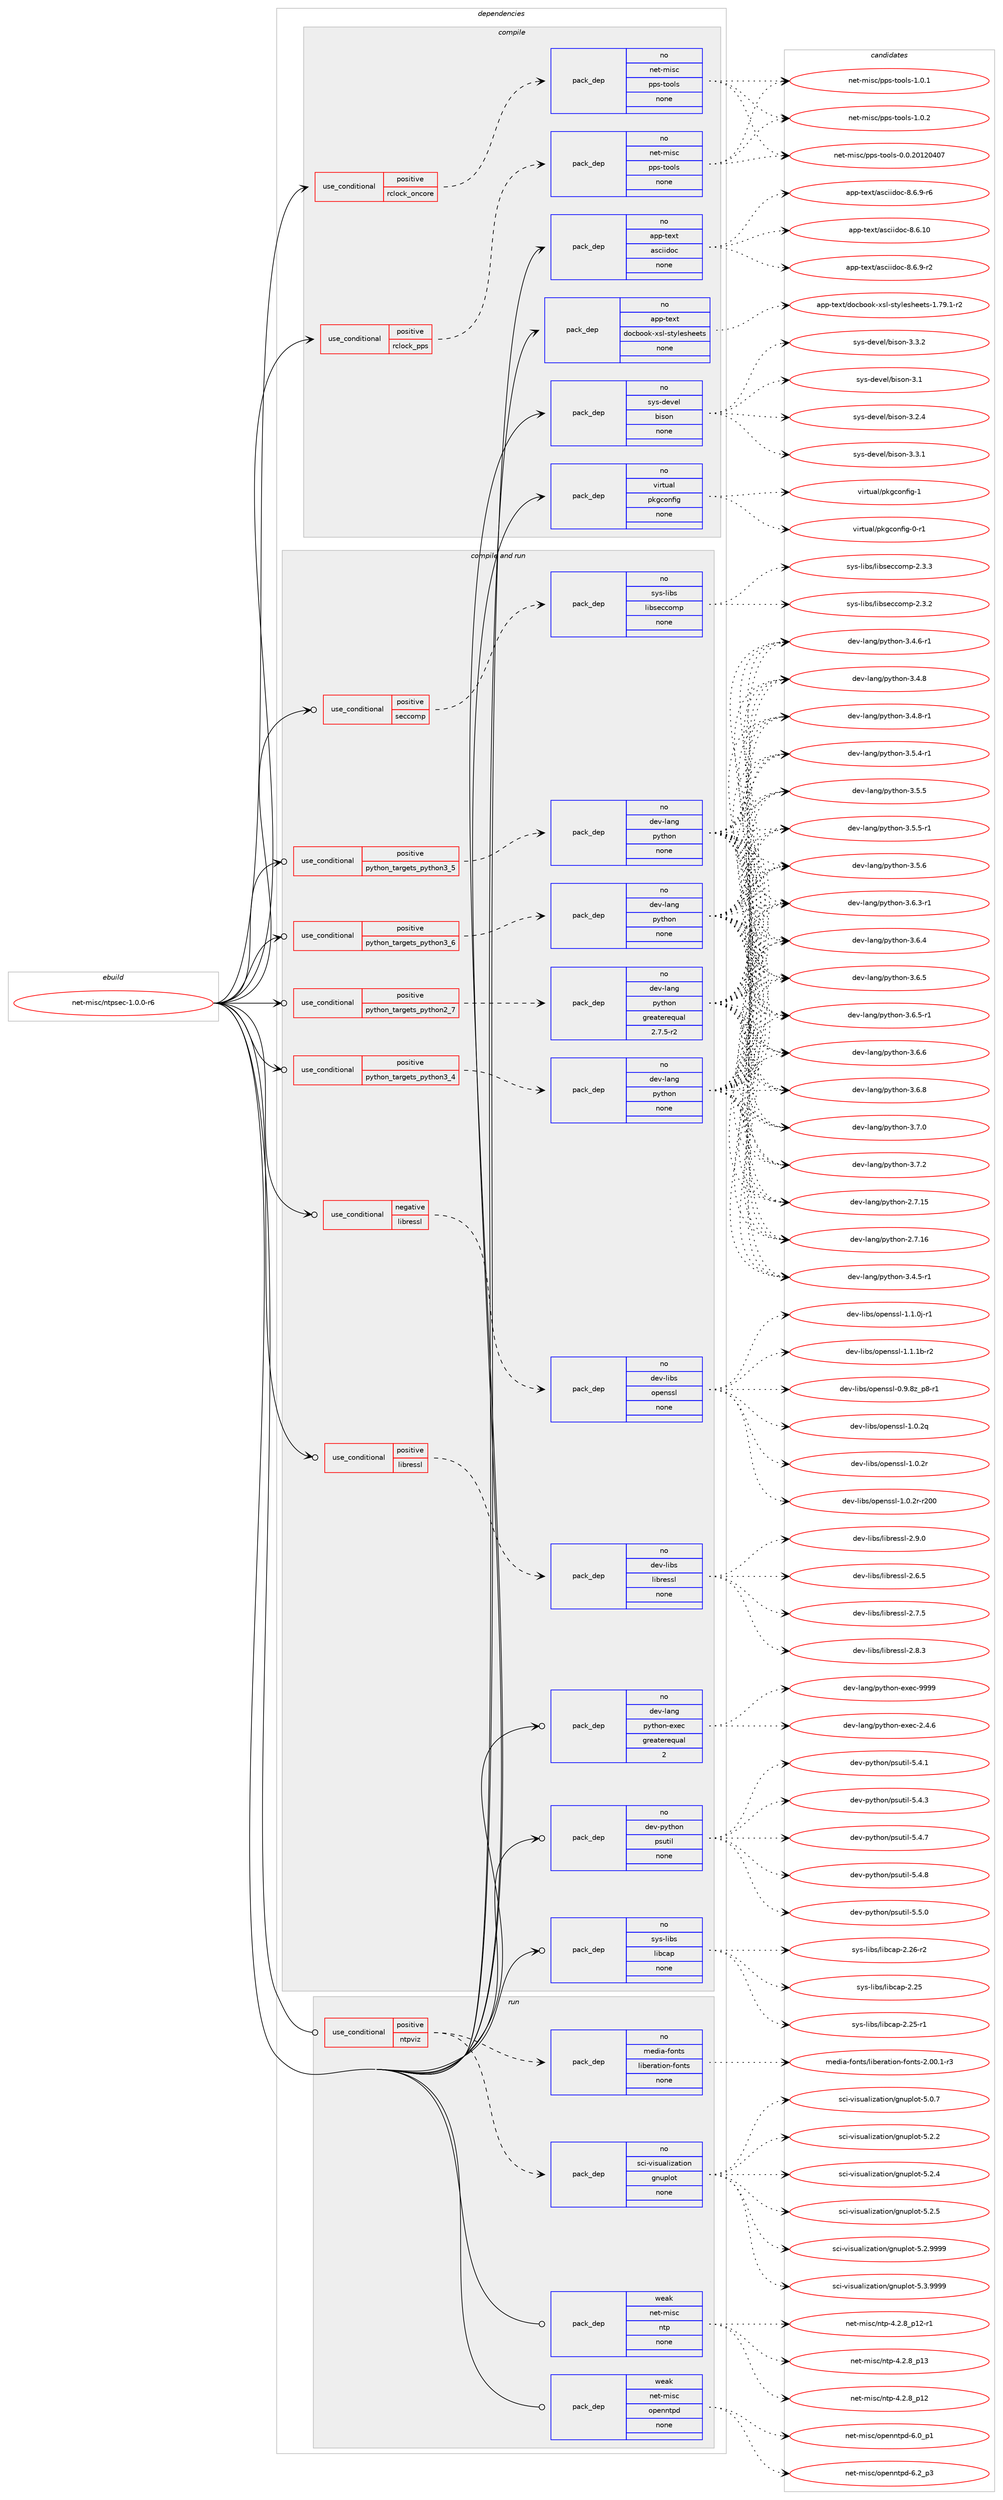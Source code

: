 digraph prolog {

# *************
# Graph options
# *************

newrank=true;
concentrate=true;
compound=true;
graph [rankdir=LR,fontname=Helvetica,fontsize=10,ranksep=1.5];#, ranksep=2.5, nodesep=0.2];
edge  [arrowhead=vee];
node  [fontname=Helvetica,fontsize=10];

# **********
# The ebuild
# **********

subgraph cluster_leftcol {
color=gray;
rank=same;
label=<<i>ebuild</i>>;
id [label="net-misc/ntpsec-1.0.0-r6", color=red, width=4, href="../net-misc/ntpsec-1.0.0-r6.svg"];
}

# ****************
# The dependencies
# ****************

subgraph cluster_midcol {
color=gray;
label=<<i>dependencies</i>>;
subgraph cluster_compile {
fillcolor="#eeeeee";
style=filled;
label=<<i>compile</i>>;
subgraph cond448798 {
dependency1670070 [label=<<TABLE BORDER="0" CELLBORDER="1" CELLSPACING="0" CELLPADDING="4"><TR><TD ROWSPAN="3" CELLPADDING="10">use_conditional</TD></TR><TR><TD>positive</TD></TR><TR><TD>rclock_oncore</TD></TR></TABLE>>, shape=none, color=red];
subgraph pack1194080 {
dependency1670071 [label=<<TABLE BORDER="0" CELLBORDER="1" CELLSPACING="0" CELLPADDING="4" WIDTH="220"><TR><TD ROWSPAN="6" CELLPADDING="30">pack_dep</TD></TR><TR><TD WIDTH="110">no</TD></TR><TR><TD>net-misc</TD></TR><TR><TD>pps-tools</TD></TR><TR><TD>none</TD></TR><TR><TD></TD></TR></TABLE>>, shape=none, color=blue];
}
dependency1670070:e -> dependency1670071:w [weight=20,style="dashed",arrowhead="vee"];
}
id:e -> dependency1670070:w [weight=20,style="solid",arrowhead="vee"];
subgraph cond448799 {
dependency1670072 [label=<<TABLE BORDER="0" CELLBORDER="1" CELLSPACING="0" CELLPADDING="4"><TR><TD ROWSPAN="3" CELLPADDING="10">use_conditional</TD></TR><TR><TD>positive</TD></TR><TR><TD>rclock_pps</TD></TR></TABLE>>, shape=none, color=red];
subgraph pack1194081 {
dependency1670073 [label=<<TABLE BORDER="0" CELLBORDER="1" CELLSPACING="0" CELLPADDING="4" WIDTH="220"><TR><TD ROWSPAN="6" CELLPADDING="30">pack_dep</TD></TR><TR><TD WIDTH="110">no</TD></TR><TR><TD>net-misc</TD></TR><TR><TD>pps-tools</TD></TR><TR><TD>none</TD></TR><TR><TD></TD></TR></TABLE>>, shape=none, color=blue];
}
dependency1670072:e -> dependency1670073:w [weight=20,style="dashed",arrowhead="vee"];
}
id:e -> dependency1670072:w [weight=20,style="solid",arrowhead="vee"];
subgraph pack1194082 {
dependency1670074 [label=<<TABLE BORDER="0" CELLBORDER="1" CELLSPACING="0" CELLPADDING="4" WIDTH="220"><TR><TD ROWSPAN="6" CELLPADDING="30">pack_dep</TD></TR><TR><TD WIDTH="110">no</TD></TR><TR><TD>app-text</TD></TR><TR><TD>asciidoc</TD></TR><TR><TD>none</TD></TR><TR><TD></TD></TR></TABLE>>, shape=none, color=blue];
}
id:e -> dependency1670074:w [weight=20,style="solid",arrowhead="vee"];
subgraph pack1194083 {
dependency1670075 [label=<<TABLE BORDER="0" CELLBORDER="1" CELLSPACING="0" CELLPADDING="4" WIDTH="220"><TR><TD ROWSPAN="6" CELLPADDING="30">pack_dep</TD></TR><TR><TD WIDTH="110">no</TD></TR><TR><TD>app-text</TD></TR><TR><TD>docbook-xsl-stylesheets</TD></TR><TR><TD>none</TD></TR><TR><TD></TD></TR></TABLE>>, shape=none, color=blue];
}
id:e -> dependency1670075:w [weight=20,style="solid",arrowhead="vee"];
subgraph pack1194084 {
dependency1670076 [label=<<TABLE BORDER="0" CELLBORDER="1" CELLSPACING="0" CELLPADDING="4" WIDTH="220"><TR><TD ROWSPAN="6" CELLPADDING="30">pack_dep</TD></TR><TR><TD WIDTH="110">no</TD></TR><TR><TD>sys-devel</TD></TR><TR><TD>bison</TD></TR><TR><TD>none</TD></TR><TR><TD></TD></TR></TABLE>>, shape=none, color=blue];
}
id:e -> dependency1670076:w [weight=20,style="solid",arrowhead="vee"];
subgraph pack1194085 {
dependency1670077 [label=<<TABLE BORDER="0" CELLBORDER="1" CELLSPACING="0" CELLPADDING="4" WIDTH="220"><TR><TD ROWSPAN="6" CELLPADDING="30">pack_dep</TD></TR><TR><TD WIDTH="110">no</TD></TR><TR><TD>virtual</TD></TR><TR><TD>pkgconfig</TD></TR><TR><TD>none</TD></TR><TR><TD></TD></TR></TABLE>>, shape=none, color=blue];
}
id:e -> dependency1670077:w [weight=20,style="solid",arrowhead="vee"];
}
subgraph cluster_compileandrun {
fillcolor="#eeeeee";
style=filled;
label=<<i>compile and run</i>>;
subgraph cond448800 {
dependency1670078 [label=<<TABLE BORDER="0" CELLBORDER="1" CELLSPACING="0" CELLPADDING="4"><TR><TD ROWSPAN="3" CELLPADDING="10">use_conditional</TD></TR><TR><TD>negative</TD></TR><TR><TD>libressl</TD></TR></TABLE>>, shape=none, color=red];
subgraph pack1194086 {
dependency1670079 [label=<<TABLE BORDER="0" CELLBORDER="1" CELLSPACING="0" CELLPADDING="4" WIDTH="220"><TR><TD ROWSPAN="6" CELLPADDING="30">pack_dep</TD></TR><TR><TD WIDTH="110">no</TD></TR><TR><TD>dev-libs</TD></TR><TR><TD>openssl</TD></TR><TR><TD>none</TD></TR><TR><TD></TD></TR></TABLE>>, shape=none, color=blue];
}
dependency1670078:e -> dependency1670079:w [weight=20,style="dashed",arrowhead="vee"];
}
id:e -> dependency1670078:w [weight=20,style="solid",arrowhead="odotvee"];
subgraph cond448801 {
dependency1670080 [label=<<TABLE BORDER="0" CELLBORDER="1" CELLSPACING="0" CELLPADDING="4"><TR><TD ROWSPAN="3" CELLPADDING="10">use_conditional</TD></TR><TR><TD>positive</TD></TR><TR><TD>libressl</TD></TR></TABLE>>, shape=none, color=red];
subgraph pack1194087 {
dependency1670081 [label=<<TABLE BORDER="0" CELLBORDER="1" CELLSPACING="0" CELLPADDING="4" WIDTH="220"><TR><TD ROWSPAN="6" CELLPADDING="30">pack_dep</TD></TR><TR><TD WIDTH="110">no</TD></TR><TR><TD>dev-libs</TD></TR><TR><TD>libressl</TD></TR><TR><TD>none</TD></TR><TR><TD></TD></TR></TABLE>>, shape=none, color=blue];
}
dependency1670080:e -> dependency1670081:w [weight=20,style="dashed",arrowhead="vee"];
}
id:e -> dependency1670080:w [weight=20,style="solid",arrowhead="odotvee"];
subgraph cond448802 {
dependency1670082 [label=<<TABLE BORDER="0" CELLBORDER="1" CELLSPACING="0" CELLPADDING="4"><TR><TD ROWSPAN="3" CELLPADDING="10">use_conditional</TD></TR><TR><TD>positive</TD></TR><TR><TD>python_targets_python2_7</TD></TR></TABLE>>, shape=none, color=red];
subgraph pack1194088 {
dependency1670083 [label=<<TABLE BORDER="0" CELLBORDER="1" CELLSPACING="0" CELLPADDING="4" WIDTH="220"><TR><TD ROWSPAN="6" CELLPADDING="30">pack_dep</TD></TR><TR><TD WIDTH="110">no</TD></TR><TR><TD>dev-lang</TD></TR><TR><TD>python</TD></TR><TR><TD>greaterequal</TD></TR><TR><TD>2.7.5-r2</TD></TR></TABLE>>, shape=none, color=blue];
}
dependency1670082:e -> dependency1670083:w [weight=20,style="dashed",arrowhead="vee"];
}
id:e -> dependency1670082:w [weight=20,style="solid",arrowhead="odotvee"];
subgraph cond448803 {
dependency1670084 [label=<<TABLE BORDER="0" CELLBORDER="1" CELLSPACING="0" CELLPADDING="4"><TR><TD ROWSPAN="3" CELLPADDING="10">use_conditional</TD></TR><TR><TD>positive</TD></TR><TR><TD>python_targets_python3_4</TD></TR></TABLE>>, shape=none, color=red];
subgraph pack1194089 {
dependency1670085 [label=<<TABLE BORDER="0" CELLBORDER="1" CELLSPACING="0" CELLPADDING="4" WIDTH="220"><TR><TD ROWSPAN="6" CELLPADDING="30">pack_dep</TD></TR><TR><TD WIDTH="110">no</TD></TR><TR><TD>dev-lang</TD></TR><TR><TD>python</TD></TR><TR><TD>none</TD></TR><TR><TD></TD></TR></TABLE>>, shape=none, color=blue];
}
dependency1670084:e -> dependency1670085:w [weight=20,style="dashed",arrowhead="vee"];
}
id:e -> dependency1670084:w [weight=20,style="solid",arrowhead="odotvee"];
subgraph cond448804 {
dependency1670086 [label=<<TABLE BORDER="0" CELLBORDER="1" CELLSPACING="0" CELLPADDING="4"><TR><TD ROWSPAN="3" CELLPADDING="10">use_conditional</TD></TR><TR><TD>positive</TD></TR><TR><TD>python_targets_python3_5</TD></TR></TABLE>>, shape=none, color=red];
subgraph pack1194090 {
dependency1670087 [label=<<TABLE BORDER="0" CELLBORDER="1" CELLSPACING="0" CELLPADDING="4" WIDTH="220"><TR><TD ROWSPAN="6" CELLPADDING="30">pack_dep</TD></TR><TR><TD WIDTH="110">no</TD></TR><TR><TD>dev-lang</TD></TR><TR><TD>python</TD></TR><TR><TD>none</TD></TR><TR><TD></TD></TR></TABLE>>, shape=none, color=blue];
}
dependency1670086:e -> dependency1670087:w [weight=20,style="dashed",arrowhead="vee"];
}
id:e -> dependency1670086:w [weight=20,style="solid",arrowhead="odotvee"];
subgraph cond448805 {
dependency1670088 [label=<<TABLE BORDER="0" CELLBORDER="1" CELLSPACING="0" CELLPADDING="4"><TR><TD ROWSPAN="3" CELLPADDING="10">use_conditional</TD></TR><TR><TD>positive</TD></TR><TR><TD>python_targets_python3_6</TD></TR></TABLE>>, shape=none, color=red];
subgraph pack1194091 {
dependency1670089 [label=<<TABLE BORDER="0" CELLBORDER="1" CELLSPACING="0" CELLPADDING="4" WIDTH="220"><TR><TD ROWSPAN="6" CELLPADDING="30">pack_dep</TD></TR><TR><TD WIDTH="110">no</TD></TR><TR><TD>dev-lang</TD></TR><TR><TD>python</TD></TR><TR><TD>none</TD></TR><TR><TD></TD></TR></TABLE>>, shape=none, color=blue];
}
dependency1670088:e -> dependency1670089:w [weight=20,style="dashed",arrowhead="vee"];
}
id:e -> dependency1670088:w [weight=20,style="solid",arrowhead="odotvee"];
subgraph cond448806 {
dependency1670090 [label=<<TABLE BORDER="0" CELLBORDER="1" CELLSPACING="0" CELLPADDING="4"><TR><TD ROWSPAN="3" CELLPADDING="10">use_conditional</TD></TR><TR><TD>positive</TD></TR><TR><TD>seccomp</TD></TR></TABLE>>, shape=none, color=red];
subgraph pack1194092 {
dependency1670091 [label=<<TABLE BORDER="0" CELLBORDER="1" CELLSPACING="0" CELLPADDING="4" WIDTH="220"><TR><TD ROWSPAN="6" CELLPADDING="30">pack_dep</TD></TR><TR><TD WIDTH="110">no</TD></TR><TR><TD>sys-libs</TD></TR><TR><TD>libseccomp</TD></TR><TR><TD>none</TD></TR><TR><TD></TD></TR></TABLE>>, shape=none, color=blue];
}
dependency1670090:e -> dependency1670091:w [weight=20,style="dashed",arrowhead="vee"];
}
id:e -> dependency1670090:w [weight=20,style="solid",arrowhead="odotvee"];
subgraph pack1194093 {
dependency1670092 [label=<<TABLE BORDER="0" CELLBORDER="1" CELLSPACING="0" CELLPADDING="4" WIDTH="220"><TR><TD ROWSPAN="6" CELLPADDING="30">pack_dep</TD></TR><TR><TD WIDTH="110">no</TD></TR><TR><TD>dev-lang</TD></TR><TR><TD>python-exec</TD></TR><TR><TD>greaterequal</TD></TR><TR><TD>2</TD></TR></TABLE>>, shape=none, color=blue];
}
id:e -> dependency1670092:w [weight=20,style="solid",arrowhead="odotvee"];
subgraph pack1194094 {
dependency1670093 [label=<<TABLE BORDER="0" CELLBORDER="1" CELLSPACING="0" CELLPADDING="4" WIDTH="220"><TR><TD ROWSPAN="6" CELLPADDING="30">pack_dep</TD></TR><TR><TD WIDTH="110">no</TD></TR><TR><TD>dev-python</TD></TR><TR><TD>psutil</TD></TR><TR><TD>none</TD></TR><TR><TD></TD></TR></TABLE>>, shape=none, color=blue];
}
id:e -> dependency1670093:w [weight=20,style="solid",arrowhead="odotvee"];
subgraph pack1194095 {
dependency1670094 [label=<<TABLE BORDER="0" CELLBORDER="1" CELLSPACING="0" CELLPADDING="4" WIDTH="220"><TR><TD ROWSPAN="6" CELLPADDING="30">pack_dep</TD></TR><TR><TD WIDTH="110">no</TD></TR><TR><TD>sys-libs</TD></TR><TR><TD>libcap</TD></TR><TR><TD>none</TD></TR><TR><TD></TD></TR></TABLE>>, shape=none, color=blue];
}
id:e -> dependency1670094:w [weight=20,style="solid",arrowhead="odotvee"];
}
subgraph cluster_run {
fillcolor="#eeeeee";
style=filled;
label=<<i>run</i>>;
subgraph cond448807 {
dependency1670095 [label=<<TABLE BORDER="0" CELLBORDER="1" CELLSPACING="0" CELLPADDING="4"><TR><TD ROWSPAN="3" CELLPADDING="10">use_conditional</TD></TR><TR><TD>positive</TD></TR><TR><TD>ntpviz</TD></TR></TABLE>>, shape=none, color=red];
subgraph pack1194096 {
dependency1670096 [label=<<TABLE BORDER="0" CELLBORDER="1" CELLSPACING="0" CELLPADDING="4" WIDTH="220"><TR><TD ROWSPAN="6" CELLPADDING="30">pack_dep</TD></TR><TR><TD WIDTH="110">no</TD></TR><TR><TD>sci-visualization</TD></TR><TR><TD>gnuplot</TD></TR><TR><TD>none</TD></TR><TR><TD></TD></TR></TABLE>>, shape=none, color=blue];
}
dependency1670095:e -> dependency1670096:w [weight=20,style="dashed",arrowhead="vee"];
subgraph pack1194097 {
dependency1670097 [label=<<TABLE BORDER="0" CELLBORDER="1" CELLSPACING="0" CELLPADDING="4" WIDTH="220"><TR><TD ROWSPAN="6" CELLPADDING="30">pack_dep</TD></TR><TR><TD WIDTH="110">no</TD></TR><TR><TD>media-fonts</TD></TR><TR><TD>liberation-fonts</TD></TR><TR><TD>none</TD></TR><TR><TD></TD></TR></TABLE>>, shape=none, color=blue];
}
dependency1670095:e -> dependency1670097:w [weight=20,style="dashed",arrowhead="vee"];
}
id:e -> dependency1670095:w [weight=20,style="solid",arrowhead="odot"];
subgraph pack1194098 {
dependency1670098 [label=<<TABLE BORDER="0" CELLBORDER="1" CELLSPACING="0" CELLPADDING="4" WIDTH="220"><TR><TD ROWSPAN="6" CELLPADDING="30">pack_dep</TD></TR><TR><TD WIDTH="110">weak</TD></TR><TR><TD>net-misc</TD></TR><TR><TD>ntp</TD></TR><TR><TD>none</TD></TR><TR><TD></TD></TR></TABLE>>, shape=none, color=blue];
}
id:e -> dependency1670098:w [weight=20,style="solid",arrowhead="odot"];
subgraph pack1194099 {
dependency1670099 [label=<<TABLE BORDER="0" CELLBORDER="1" CELLSPACING="0" CELLPADDING="4" WIDTH="220"><TR><TD ROWSPAN="6" CELLPADDING="30">pack_dep</TD></TR><TR><TD WIDTH="110">weak</TD></TR><TR><TD>net-misc</TD></TR><TR><TD>openntpd</TD></TR><TR><TD>none</TD></TR><TR><TD></TD></TR></TABLE>>, shape=none, color=blue];
}
id:e -> dependency1670099:w [weight=20,style="solid",arrowhead="odot"];
}
}

# **************
# The candidates
# **************

subgraph cluster_choices {
rank=same;
color=gray;
label=<<i>candidates</i>>;

subgraph choice1194080 {
color=black;
nodesep=1;
choice1101011164510910511599471121121154511611111110811545484648465048495048524855 [label="net-misc/pps-tools-0.0.20120407", color=red, width=4,href="../net-misc/pps-tools-0.0.20120407.svg"];
choice11010111645109105115994711211211545116111111108115454946484649 [label="net-misc/pps-tools-1.0.1", color=red, width=4,href="../net-misc/pps-tools-1.0.1.svg"];
choice11010111645109105115994711211211545116111111108115454946484650 [label="net-misc/pps-tools-1.0.2", color=red, width=4,href="../net-misc/pps-tools-1.0.2.svg"];
dependency1670071:e -> choice1101011164510910511599471121121154511611111110811545484648465048495048524855:w [style=dotted,weight="100"];
dependency1670071:e -> choice11010111645109105115994711211211545116111111108115454946484649:w [style=dotted,weight="100"];
dependency1670071:e -> choice11010111645109105115994711211211545116111111108115454946484650:w [style=dotted,weight="100"];
}
subgraph choice1194081 {
color=black;
nodesep=1;
choice1101011164510910511599471121121154511611111110811545484648465048495048524855 [label="net-misc/pps-tools-0.0.20120407", color=red, width=4,href="../net-misc/pps-tools-0.0.20120407.svg"];
choice11010111645109105115994711211211545116111111108115454946484649 [label="net-misc/pps-tools-1.0.1", color=red, width=4,href="../net-misc/pps-tools-1.0.1.svg"];
choice11010111645109105115994711211211545116111111108115454946484650 [label="net-misc/pps-tools-1.0.2", color=red, width=4,href="../net-misc/pps-tools-1.0.2.svg"];
dependency1670073:e -> choice1101011164510910511599471121121154511611111110811545484648465048495048524855:w [style=dotted,weight="100"];
dependency1670073:e -> choice11010111645109105115994711211211545116111111108115454946484649:w [style=dotted,weight="100"];
dependency1670073:e -> choice11010111645109105115994711211211545116111111108115454946484650:w [style=dotted,weight="100"];
}
subgraph choice1194082 {
color=black;
nodesep=1;
choice97112112451161011201164797115991051051001119945564654464948 [label="app-text/asciidoc-8.6.10", color=red, width=4,href="../app-text/asciidoc-8.6.10.svg"];
choice9711211245116101120116479711599105105100111994556465446574511450 [label="app-text/asciidoc-8.6.9-r2", color=red, width=4,href="../app-text/asciidoc-8.6.9-r2.svg"];
choice9711211245116101120116479711599105105100111994556465446574511454 [label="app-text/asciidoc-8.6.9-r6", color=red, width=4,href="../app-text/asciidoc-8.6.9-r6.svg"];
dependency1670074:e -> choice97112112451161011201164797115991051051001119945564654464948:w [style=dotted,weight="100"];
dependency1670074:e -> choice9711211245116101120116479711599105105100111994556465446574511450:w [style=dotted,weight="100"];
dependency1670074:e -> choice9711211245116101120116479711599105105100111994556465446574511454:w [style=dotted,weight="100"];
}
subgraph choice1194083 {
color=black;
nodesep=1;
choice97112112451161011201164710011199981111111074512011510845115116121108101115104101101116115454946555746494511450 [label="app-text/docbook-xsl-stylesheets-1.79.1-r2", color=red, width=4,href="../app-text/docbook-xsl-stylesheets-1.79.1-r2.svg"];
dependency1670075:e -> choice97112112451161011201164710011199981111111074512011510845115116121108101115104101101116115454946555746494511450:w [style=dotted,weight="100"];
}
subgraph choice1194084 {
color=black;
nodesep=1;
choice11512111545100101118101108479810511511111045514649 [label="sys-devel/bison-3.1", color=red, width=4,href="../sys-devel/bison-3.1.svg"];
choice115121115451001011181011084798105115111110455146504652 [label="sys-devel/bison-3.2.4", color=red, width=4,href="../sys-devel/bison-3.2.4.svg"];
choice115121115451001011181011084798105115111110455146514649 [label="sys-devel/bison-3.3.1", color=red, width=4,href="../sys-devel/bison-3.3.1.svg"];
choice115121115451001011181011084798105115111110455146514650 [label="sys-devel/bison-3.3.2", color=red, width=4,href="../sys-devel/bison-3.3.2.svg"];
dependency1670076:e -> choice11512111545100101118101108479810511511111045514649:w [style=dotted,weight="100"];
dependency1670076:e -> choice115121115451001011181011084798105115111110455146504652:w [style=dotted,weight="100"];
dependency1670076:e -> choice115121115451001011181011084798105115111110455146514649:w [style=dotted,weight="100"];
dependency1670076:e -> choice115121115451001011181011084798105115111110455146514650:w [style=dotted,weight="100"];
}
subgraph choice1194085 {
color=black;
nodesep=1;
choice11810511411611797108471121071039911111010210510345484511449 [label="virtual/pkgconfig-0-r1", color=red, width=4,href="../virtual/pkgconfig-0-r1.svg"];
choice1181051141161179710847112107103991111101021051034549 [label="virtual/pkgconfig-1", color=red, width=4,href="../virtual/pkgconfig-1.svg"];
dependency1670077:e -> choice11810511411611797108471121071039911111010210510345484511449:w [style=dotted,weight="100"];
dependency1670077:e -> choice1181051141161179710847112107103991111101021051034549:w [style=dotted,weight="100"];
}
subgraph choice1194086 {
color=black;
nodesep=1;
choice10010111845108105981154711111210111011511510845484657465612295112564511449 [label="dev-libs/openssl-0.9.8z_p8-r1", color=red, width=4,href="../dev-libs/openssl-0.9.8z_p8-r1.svg"];
choice100101118451081059811547111112101110115115108454946484650113 [label="dev-libs/openssl-1.0.2q", color=red, width=4,href="../dev-libs/openssl-1.0.2q.svg"];
choice100101118451081059811547111112101110115115108454946484650114 [label="dev-libs/openssl-1.0.2r", color=red, width=4,href="../dev-libs/openssl-1.0.2r.svg"];
choice10010111845108105981154711111210111011511510845494648465011445114504848 [label="dev-libs/openssl-1.0.2r-r200", color=red, width=4,href="../dev-libs/openssl-1.0.2r-r200.svg"];
choice1001011184510810598115471111121011101151151084549464946481064511449 [label="dev-libs/openssl-1.1.0j-r1", color=red, width=4,href="../dev-libs/openssl-1.1.0j-r1.svg"];
choice100101118451081059811547111112101110115115108454946494649984511450 [label="dev-libs/openssl-1.1.1b-r2", color=red, width=4,href="../dev-libs/openssl-1.1.1b-r2.svg"];
dependency1670079:e -> choice10010111845108105981154711111210111011511510845484657465612295112564511449:w [style=dotted,weight="100"];
dependency1670079:e -> choice100101118451081059811547111112101110115115108454946484650113:w [style=dotted,weight="100"];
dependency1670079:e -> choice100101118451081059811547111112101110115115108454946484650114:w [style=dotted,weight="100"];
dependency1670079:e -> choice10010111845108105981154711111210111011511510845494648465011445114504848:w [style=dotted,weight="100"];
dependency1670079:e -> choice1001011184510810598115471111121011101151151084549464946481064511449:w [style=dotted,weight="100"];
dependency1670079:e -> choice100101118451081059811547111112101110115115108454946494649984511450:w [style=dotted,weight="100"];
}
subgraph choice1194087 {
color=black;
nodesep=1;
choice10010111845108105981154710810598114101115115108455046544653 [label="dev-libs/libressl-2.6.5", color=red, width=4,href="../dev-libs/libressl-2.6.5.svg"];
choice10010111845108105981154710810598114101115115108455046554653 [label="dev-libs/libressl-2.7.5", color=red, width=4,href="../dev-libs/libressl-2.7.5.svg"];
choice10010111845108105981154710810598114101115115108455046564651 [label="dev-libs/libressl-2.8.3", color=red, width=4,href="../dev-libs/libressl-2.8.3.svg"];
choice10010111845108105981154710810598114101115115108455046574648 [label="dev-libs/libressl-2.9.0", color=red, width=4,href="../dev-libs/libressl-2.9.0.svg"];
dependency1670081:e -> choice10010111845108105981154710810598114101115115108455046544653:w [style=dotted,weight="100"];
dependency1670081:e -> choice10010111845108105981154710810598114101115115108455046554653:w [style=dotted,weight="100"];
dependency1670081:e -> choice10010111845108105981154710810598114101115115108455046564651:w [style=dotted,weight="100"];
dependency1670081:e -> choice10010111845108105981154710810598114101115115108455046574648:w [style=dotted,weight="100"];
}
subgraph choice1194088 {
color=black;
nodesep=1;
choice10010111845108971101034711212111610411111045504655464953 [label="dev-lang/python-2.7.15", color=red, width=4,href="../dev-lang/python-2.7.15.svg"];
choice10010111845108971101034711212111610411111045504655464954 [label="dev-lang/python-2.7.16", color=red, width=4,href="../dev-lang/python-2.7.16.svg"];
choice1001011184510897110103471121211161041111104551465246534511449 [label="dev-lang/python-3.4.5-r1", color=red, width=4,href="../dev-lang/python-3.4.5-r1.svg"];
choice1001011184510897110103471121211161041111104551465246544511449 [label="dev-lang/python-3.4.6-r1", color=red, width=4,href="../dev-lang/python-3.4.6-r1.svg"];
choice100101118451089711010347112121116104111110455146524656 [label="dev-lang/python-3.4.8", color=red, width=4,href="../dev-lang/python-3.4.8.svg"];
choice1001011184510897110103471121211161041111104551465246564511449 [label="dev-lang/python-3.4.8-r1", color=red, width=4,href="../dev-lang/python-3.4.8-r1.svg"];
choice1001011184510897110103471121211161041111104551465346524511449 [label="dev-lang/python-3.5.4-r1", color=red, width=4,href="../dev-lang/python-3.5.4-r1.svg"];
choice100101118451089711010347112121116104111110455146534653 [label="dev-lang/python-3.5.5", color=red, width=4,href="../dev-lang/python-3.5.5.svg"];
choice1001011184510897110103471121211161041111104551465346534511449 [label="dev-lang/python-3.5.5-r1", color=red, width=4,href="../dev-lang/python-3.5.5-r1.svg"];
choice100101118451089711010347112121116104111110455146534654 [label="dev-lang/python-3.5.6", color=red, width=4,href="../dev-lang/python-3.5.6.svg"];
choice1001011184510897110103471121211161041111104551465446514511449 [label="dev-lang/python-3.6.3-r1", color=red, width=4,href="../dev-lang/python-3.6.3-r1.svg"];
choice100101118451089711010347112121116104111110455146544652 [label="dev-lang/python-3.6.4", color=red, width=4,href="../dev-lang/python-3.6.4.svg"];
choice100101118451089711010347112121116104111110455146544653 [label="dev-lang/python-3.6.5", color=red, width=4,href="../dev-lang/python-3.6.5.svg"];
choice1001011184510897110103471121211161041111104551465446534511449 [label="dev-lang/python-3.6.5-r1", color=red, width=4,href="../dev-lang/python-3.6.5-r1.svg"];
choice100101118451089711010347112121116104111110455146544654 [label="dev-lang/python-3.6.6", color=red, width=4,href="../dev-lang/python-3.6.6.svg"];
choice100101118451089711010347112121116104111110455146544656 [label="dev-lang/python-3.6.8", color=red, width=4,href="../dev-lang/python-3.6.8.svg"];
choice100101118451089711010347112121116104111110455146554648 [label="dev-lang/python-3.7.0", color=red, width=4,href="../dev-lang/python-3.7.0.svg"];
choice100101118451089711010347112121116104111110455146554650 [label="dev-lang/python-3.7.2", color=red, width=4,href="../dev-lang/python-3.7.2.svg"];
dependency1670083:e -> choice10010111845108971101034711212111610411111045504655464953:w [style=dotted,weight="100"];
dependency1670083:e -> choice10010111845108971101034711212111610411111045504655464954:w [style=dotted,weight="100"];
dependency1670083:e -> choice1001011184510897110103471121211161041111104551465246534511449:w [style=dotted,weight="100"];
dependency1670083:e -> choice1001011184510897110103471121211161041111104551465246544511449:w [style=dotted,weight="100"];
dependency1670083:e -> choice100101118451089711010347112121116104111110455146524656:w [style=dotted,weight="100"];
dependency1670083:e -> choice1001011184510897110103471121211161041111104551465246564511449:w [style=dotted,weight="100"];
dependency1670083:e -> choice1001011184510897110103471121211161041111104551465346524511449:w [style=dotted,weight="100"];
dependency1670083:e -> choice100101118451089711010347112121116104111110455146534653:w [style=dotted,weight="100"];
dependency1670083:e -> choice1001011184510897110103471121211161041111104551465346534511449:w [style=dotted,weight="100"];
dependency1670083:e -> choice100101118451089711010347112121116104111110455146534654:w [style=dotted,weight="100"];
dependency1670083:e -> choice1001011184510897110103471121211161041111104551465446514511449:w [style=dotted,weight="100"];
dependency1670083:e -> choice100101118451089711010347112121116104111110455146544652:w [style=dotted,weight="100"];
dependency1670083:e -> choice100101118451089711010347112121116104111110455146544653:w [style=dotted,weight="100"];
dependency1670083:e -> choice1001011184510897110103471121211161041111104551465446534511449:w [style=dotted,weight="100"];
dependency1670083:e -> choice100101118451089711010347112121116104111110455146544654:w [style=dotted,weight="100"];
dependency1670083:e -> choice100101118451089711010347112121116104111110455146544656:w [style=dotted,weight="100"];
dependency1670083:e -> choice100101118451089711010347112121116104111110455146554648:w [style=dotted,weight="100"];
dependency1670083:e -> choice100101118451089711010347112121116104111110455146554650:w [style=dotted,weight="100"];
}
subgraph choice1194089 {
color=black;
nodesep=1;
choice10010111845108971101034711212111610411111045504655464953 [label="dev-lang/python-2.7.15", color=red, width=4,href="../dev-lang/python-2.7.15.svg"];
choice10010111845108971101034711212111610411111045504655464954 [label="dev-lang/python-2.7.16", color=red, width=4,href="../dev-lang/python-2.7.16.svg"];
choice1001011184510897110103471121211161041111104551465246534511449 [label="dev-lang/python-3.4.5-r1", color=red, width=4,href="../dev-lang/python-3.4.5-r1.svg"];
choice1001011184510897110103471121211161041111104551465246544511449 [label="dev-lang/python-3.4.6-r1", color=red, width=4,href="../dev-lang/python-3.4.6-r1.svg"];
choice100101118451089711010347112121116104111110455146524656 [label="dev-lang/python-3.4.8", color=red, width=4,href="../dev-lang/python-3.4.8.svg"];
choice1001011184510897110103471121211161041111104551465246564511449 [label="dev-lang/python-3.4.8-r1", color=red, width=4,href="../dev-lang/python-3.4.8-r1.svg"];
choice1001011184510897110103471121211161041111104551465346524511449 [label="dev-lang/python-3.5.4-r1", color=red, width=4,href="../dev-lang/python-3.5.4-r1.svg"];
choice100101118451089711010347112121116104111110455146534653 [label="dev-lang/python-3.5.5", color=red, width=4,href="../dev-lang/python-3.5.5.svg"];
choice1001011184510897110103471121211161041111104551465346534511449 [label="dev-lang/python-3.5.5-r1", color=red, width=4,href="../dev-lang/python-3.5.5-r1.svg"];
choice100101118451089711010347112121116104111110455146534654 [label="dev-lang/python-3.5.6", color=red, width=4,href="../dev-lang/python-3.5.6.svg"];
choice1001011184510897110103471121211161041111104551465446514511449 [label="dev-lang/python-3.6.3-r1", color=red, width=4,href="../dev-lang/python-3.6.3-r1.svg"];
choice100101118451089711010347112121116104111110455146544652 [label="dev-lang/python-3.6.4", color=red, width=4,href="../dev-lang/python-3.6.4.svg"];
choice100101118451089711010347112121116104111110455146544653 [label="dev-lang/python-3.6.5", color=red, width=4,href="../dev-lang/python-3.6.5.svg"];
choice1001011184510897110103471121211161041111104551465446534511449 [label="dev-lang/python-3.6.5-r1", color=red, width=4,href="../dev-lang/python-3.6.5-r1.svg"];
choice100101118451089711010347112121116104111110455146544654 [label="dev-lang/python-3.6.6", color=red, width=4,href="../dev-lang/python-3.6.6.svg"];
choice100101118451089711010347112121116104111110455146544656 [label="dev-lang/python-3.6.8", color=red, width=4,href="../dev-lang/python-3.6.8.svg"];
choice100101118451089711010347112121116104111110455146554648 [label="dev-lang/python-3.7.0", color=red, width=4,href="../dev-lang/python-3.7.0.svg"];
choice100101118451089711010347112121116104111110455146554650 [label="dev-lang/python-3.7.2", color=red, width=4,href="../dev-lang/python-3.7.2.svg"];
dependency1670085:e -> choice10010111845108971101034711212111610411111045504655464953:w [style=dotted,weight="100"];
dependency1670085:e -> choice10010111845108971101034711212111610411111045504655464954:w [style=dotted,weight="100"];
dependency1670085:e -> choice1001011184510897110103471121211161041111104551465246534511449:w [style=dotted,weight="100"];
dependency1670085:e -> choice1001011184510897110103471121211161041111104551465246544511449:w [style=dotted,weight="100"];
dependency1670085:e -> choice100101118451089711010347112121116104111110455146524656:w [style=dotted,weight="100"];
dependency1670085:e -> choice1001011184510897110103471121211161041111104551465246564511449:w [style=dotted,weight="100"];
dependency1670085:e -> choice1001011184510897110103471121211161041111104551465346524511449:w [style=dotted,weight="100"];
dependency1670085:e -> choice100101118451089711010347112121116104111110455146534653:w [style=dotted,weight="100"];
dependency1670085:e -> choice1001011184510897110103471121211161041111104551465346534511449:w [style=dotted,weight="100"];
dependency1670085:e -> choice100101118451089711010347112121116104111110455146534654:w [style=dotted,weight="100"];
dependency1670085:e -> choice1001011184510897110103471121211161041111104551465446514511449:w [style=dotted,weight="100"];
dependency1670085:e -> choice100101118451089711010347112121116104111110455146544652:w [style=dotted,weight="100"];
dependency1670085:e -> choice100101118451089711010347112121116104111110455146544653:w [style=dotted,weight="100"];
dependency1670085:e -> choice1001011184510897110103471121211161041111104551465446534511449:w [style=dotted,weight="100"];
dependency1670085:e -> choice100101118451089711010347112121116104111110455146544654:w [style=dotted,weight="100"];
dependency1670085:e -> choice100101118451089711010347112121116104111110455146544656:w [style=dotted,weight="100"];
dependency1670085:e -> choice100101118451089711010347112121116104111110455146554648:w [style=dotted,weight="100"];
dependency1670085:e -> choice100101118451089711010347112121116104111110455146554650:w [style=dotted,weight="100"];
}
subgraph choice1194090 {
color=black;
nodesep=1;
choice10010111845108971101034711212111610411111045504655464953 [label="dev-lang/python-2.7.15", color=red, width=4,href="../dev-lang/python-2.7.15.svg"];
choice10010111845108971101034711212111610411111045504655464954 [label="dev-lang/python-2.7.16", color=red, width=4,href="../dev-lang/python-2.7.16.svg"];
choice1001011184510897110103471121211161041111104551465246534511449 [label="dev-lang/python-3.4.5-r1", color=red, width=4,href="../dev-lang/python-3.4.5-r1.svg"];
choice1001011184510897110103471121211161041111104551465246544511449 [label="dev-lang/python-3.4.6-r1", color=red, width=4,href="../dev-lang/python-3.4.6-r1.svg"];
choice100101118451089711010347112121116104111110455146524656 [label="dev-lang/python-3.4.8", color=red, width=4,href="../dev-lang/python-3.4.8.svg"];
choice1001011184510897110103471121211161041111104551465246564511449 [label="dev-lang/python-3.4.8-r1", color=red, width=4,href="../dev-lang/python-3.4.8-r1.svg"];
choice1001011184510897110103471121211161041111104551465346524511449 [label="dev-lang/python-3.5.4-r1", color=red, width=4,href="../dev-lang/python-3.5.4-r1.svg"];
choice100101118451089711010347112121116104111110455146534653 [label="dev-lang/python-3.5.5", color=red, width=4,href="../dev-lang/python-3.5.5.svg"];
choice1001011184510897110103471121211161041111104551465346534511449 [label="dev-lang/python-3.5.5-r1", color=red, width=4,href="../dev-lang/python-3.5.5-r1.svg"];
choice100101118451089711010347112121116104111110455146534654 [label="dev-lang/python-3.5.6", color=red, width=4,href="../dev-lang/python-3.5.6.svg"];
choice1001011184510897110103471121211161041111104551465446514511449 [label="dev-lang/python-3.6.3-r1", color=red, width=4,href="../dev-lang/python-3.6.3-r1.svg"];
choice100101118451089711010347112121116104111110455146544652 [label="dev-lang/python-3.6.4", color=red, width=4,href="../dev-lang/python-3.6.4.svg"];
choice100101118451089711010347112121116104111110455146544653 [label="dev-lang/python-3.6.5", color=red, width=4,href="../dev-lang/python-3.6.5.svg"];
choice1001011184510897110103471121211161041111104551465446534511449 [label="dev-lang/python-3.6.5-r1", color=red, width=4,href="../dev-lang/python-3.6.5-r1.svg"];
choice100101118451089711010347112121116104111110455146544654 [label="dev-lang/python-3.6.6", color=red, width=4,href="../dev-lang/python-3.6.6.svg"];
choice100101118451089711010347112121116104111110455146544656 [label="dev-lang/python-3.6.8", color=red, width=4,href="../dev-lang/python-3.6.8.svg"];
choice100101118451089711010347112121116104111110455146554648 [label="dev-lang/python-3.7.0", color=red, width=4,href="../dev-lang/python-3.7.0.svg"];
choice100101118451089711010347112121116104111110455146554650 [label="dev-lang/python-3.7.2", color=red, width=4,href="../dev-lang/python-3.7.2.svg"];
dependency1670087:e -> choice10010111845108971101034711212111610411111045504655464953:w [style=dotted,weight="100"];
dependency1670087:e -> choice10010111845108971101034711212111610411111045504655464954:w [style=dotted,weight="100"];
dependency1670087:e -> choice1001011184510897110103471121211161041111104551465246534511449:w [style=dotted,weight="100"];
dependency1670087:e -> choice1001011184510897110103471121211161041111104551465246544511449:w [style=dotted,weight="100"];
dependency1670087:e -> choice100101118451089711010347112121116104111110455146524656:w [style=dotted,weight="100"];
dependency1670087:e -> choice1001011184510897110103471121211161041111104551465246564511449:w [style=dotted,weight="100"];
dependency1670087:e -> choice1001011184510897110103471121211161041111104551465346524511449:w [style=dotted,weight="100"];
dependency1670087:e -> choice100101118451089711010347112121116104111110455146534653:w [style=dotted,weight="100"];
dependency1670087:e -> choice1001011184510897110103471121211161041111104551465346534511449:w [style=dotted,weight="100"];
dependency1670087:e -> choice100101118451089711010347112121116104111110455146534654:w [style=dotted,weight="100"];
dependency1670087:e -> choice1001011184510897110103471121211161041111104551465446514511449:w [style=dotted,weight="100"];
dependency1670087:e -> choice100101118451089711010347112121116104111110455146544652:w [style=dotted,weight="100"];
dependency1670087:e -> choice100101118451089711010347112121116104111110455146544653:w [style=dotted,weight="100"];
dependency1670087:e -> choice1001011184510897110103471121211161041111104551465446534511449:w [style=dotted,weight="100"];
dependency1670087:e -> choice100101118451089711010347112121116104111110455146544654:w [style=dotted,weight="100"];
dependency1670087:e -> choice100101118451089711010347112121116104111110455146544656:w [style=dotted,weight="100"];
dependency1670087:e -> choice100101118451089711010347112121116104111110455146554648:w [style=dotted,weight="100"];
dependency1670087:e -> choice100101118451089711010347112121116104111110455146554650:w [style=dotted,weight="100"];
}
subgraph choice1194091 {
color=black;
nodesep=1;
choice10010111845108971101034711212111610411111045504655464953 [label="dev-lang/python-2.7.15", color=red, width=4,href="../dev-lang/python-2.7.15.svg"];
choice10010111845108971101034711212111610411111045504655464954 [label="dev-lang/python-2.7.16", color=red, width=4,href="../dev-lang/python-2.7.16.svg"];
choice1001011184510897110103471121211161041111104551465246534511449 [label="dev-lang/python-3.4.5-r1", color=red, width=4,href="../dev-lang/python-3.4.5-r1.svg"];
choice1001011184510897110103471121211161041111104551465246544511449 [label="dev-lang/python-3.4.6-r1", color=red, width=4,href="../dev-lang/python-3.4.6-r1.svg"];
choice100101118451089711010347112121116104111110455146524656 [label="dev-lang/python-3.4.8", color=red, width=4,href="../dev-lang/python-3.4.8.svg"];
choice1001011184510897110103471121211161041111104551465246564511449 [label="dev-lang/python-3.4.8-r1", color=red, width=4,href="../dev-lang/python-3.4.8-r1.svg"];
choice1001011184510897110103471121211161041111104551465346524511449 [label="dev-lang/python-3.5.4-r1", color=red, width=4,href="../dev-lang/python-3.5.4-r1.svg"];
choice100101118451089711010347112121116104111110455146534653 [label="dev-lang/python-3.5.5", color=red, width=4,href="../dev-lang/python-3.5.5.svg"];
choice1001011184510897110103471121211161041111104551465346534511449 [label="dev-lang/python-3.5.5-r1", color=red, width=4,href="../dev-lang/python-3.5.5-r1.svg"];
choice100101118451089711010347112121116104111110455146534654 [label="dev-lang/python-3.5.6", color=red, width=4,href="../dev-lang/python-3.5.6.svg"];
choice1001011184510897110103471121211161041111104551465446514511449 [label="dev-lang/python-3.6.3-r1", color=red, width=4,href="../dev-lang/python-3.6.3-r1.svg"];
choice100101118451089711010347112121116104111110455146544652 [label="dev-lang/python-3.6.4", color=red, width=4,href="../dev-lang/python-3.6.4.svg"];
choice100101118451089711010347112121116104111110455146544653 [label="dev-lang/python-3.6.5", color=red, width=4,href="../dev-lang/python-3.6.5.svg"];
choice1001011184510897110103471121211161041111104551465446534511449 [label="dev-lang/python-3.6.5-r1", color=red, width=4,href="../dev-lang/python-3.6.5-r1.svg"];
choice100101118451089711010347112121116104111110455146544654 [label="dev-lang/python-3.6.6", color=red, width=4,href="../dev-lang/python-3.6.6.svg"];
choice100101118451089711010347112121116104111110455146544656 [label="dev-lang/python-3.6.8", color=red, width=4,href="../dev-lang/python-3.6.8.svg"];
choice100101118451089711010347112121116104111110455146554648 [label="dev-lang/python-3.7.0", color=red, width=4,href="../dev-lang/python-3.7.0.svg"];
choice100101118451089711010347112121116104111110455146554650 [label="dev-lang/python-3.7.2", color=red, width=4,href="../dev-lang/python-3.7.2.svg"];
dependency1670089:e -> choice10010111845108971101034711212111610411111045504655464953:w [style=dotted,weight="100"];
dependency1670089:e -> choice10010111845108971101034711212111610411111045504655464954:w [style=dotted,weight="100"];
dependency1670089:e -> choice1001011184510897110103471121211161041111104551465246534511449:w [style=dotted,weight="100"];
dependency1670089:e -> choice1001011184510897110103471121211161041111104551465246544511449:w [style=dotted,weight="100"];
dependency1670089:e -> choice100101118451089711010347112121116104111110455146524656:w [style=dotted,weight="100"];
dependency1670089:e -> choice1001011184510897110103471121211161041111104551465246564511449:w [style=dotted,weight="100"];
dependency1670089:e -> choice1001011184510897110103471121211161041111104551465346524511449:w [style=dotted,weight="100"];
dependency1670089:e -> choice100101118451089711010347112121116104111110455146534653:w [style=dotted,weight="100"];
dependency1670089:e -> choice1001011184510897110103471121211161041111104551465346534511449:w [style=dotted,weight="100"];
dependency1670089:e -> choice100101118451089711010347112121116104111110455146534654:w [style=dotted,weight="100"];
dependency1670089:e -> choice1001011184510897110103471121211161041111104551465446514511449:w [style=dotted,weight="100"];
dependency1670089:e -> choice100101118451089711010347112121116104111110455146544652:w [style=dotted,weight="100"];
dependency1670089:e -> choice100101118451089711010347112121116104111110455146544653:w [style=dotted,weight="100"];
dependency1670089:e -> choice1001011184510897110103471121211161041111104551465446534511449:w [style=dotted,weight="100"];
dependency1670089:e -> choice100101118451089711010347112121116104111110455146544654:w [style=dotted,weight="100"];
dependency1670089:e -> choice100101118451089711010347112121116104111110455146544656:w [style=dotted,weight="100"];
dependency1670089:e -> choice100101118451089711010347112121116104111110455146554648:w [style=dotted,weight="100"];
dependency1670089:e -> choice100101118451089711010347112121116104111110455146554650:w [style=dotted,weight="100"];
}
subgraph choice1194092 {
color=black;
nodesep=1;
choice115121115451081059811547108105981151019999111109112455046514650 [label="sys-libs/libseccomp-2.3.2", color=red, width=4,href="../sys-libs/libseccomp-2.3.2.svg"];
choice115121115451081059811547108105981151019999111109112455046514651 [label="sys-libs/libseccomp-2.3.3", color=red, width=4,href="../sys-libs/libseccomp-2.3.3.svg"];
dependency1670091:e -> choice115121115451081059811547108105981151019999111109112455046514650:w [style=dotted,weight="100"];
dependency1670091:e -> choice115121115451081059811547108105981151019999111109112455046514651:w [style=dotted,weight="100"];
}
subgraph choice1194093 {
color=black;
nodesep=1;
choice1001011184510897110103471121211161041111104510112010199455046524654 [label="dev-lang/python-exec-2.4.6", color=red, width=4,href="../dev-lang/python-exec-2.4.6.svg"];
choice10010111845108971101034711212111610411111045101120101994557575757 [label="dev-lang/python-exec-9999", color=red, width=4,href="../dev-lang/python-exec-9999.svg"];
dependency1670092:e -> choice1001011184510897110103471121211161041111104510112010199455046524654:w [style=dotted,weight="100"];
dependency1670092:e -> choice10010111845108971101034711212111610411111045101120101994557575757:w [style=dotted,weight="100"];
}
subgraph choice1194094 {
color=black;
nodesep=1;
choice1001011184511212111610411111047112115117116105108455346524649 [label="dev-python/psutil-5.4.1", color=red, width=4,href="../dev-python/psutil-5.4.1.svg"];
choice1001011184511212111610411111047112115117116105108455346524651 [label="dev-python/psutil-5.4.3", color=red, width=4,href="../dev-python/psutil-5.4.3.svg"];
choice1001011184511212111610411111047112115117116105108455346524655 [label="dev-python/psutil-5.4.7", color=red, width=4,href="../dev-python/psutil-5.4.7.svg"];
choice1001011184511212111610411111047112115117116105108455346524656 [label="dev-python/psutil-5.4.8", color=red, width=4,href="../dev-python/psutil-5.4.8.svg"];
choice1001011184511212111610411111047112115117116105108455346534648 [label="dev-python/psutil-5.5.0", color=red, width=4,href="../dev-python/psutil-5.5.0.svg"];
dependency1670093:e -> choice1001011184511212111610411111047112115117116105108455346524649:w [style=dotted,weight="100"];
dependency1670093:e -> choice1001011184511212111610411111047112115117116105108455346524651:w [style=dotted,weight="100"];
dependency1670093:e -> choice1001011184511212111610411111047112115117116105108455346524655:w [style=dotted,weight="100"];
dependency1670093:e -> choice1001011184511212111610411111047112115117116105108455346524656:w [style=dotted,weight="100"];
dependency1670093:e -> choice1001011184511212111610411111047112115117116105108455346534648:w [style=dotted,weight="100"];
}
subgraph choice1194095 {
color=black;
nodesep=1;
choice1151211154510810598115471081059899971124550465053 [label="sys-libs/libcap-2.25", color=red, width=4,href="../sys-libs/libcap-2.25.svg"];
choice11512111545108105981154710810598999711245504650534511449 [label="sys-libs/libcap-2.25-r1", color=red, width=4,href="../sys-libs/libcap-2.25-r1.svg"];
choice11512111545108105981154710810598999711245504650544511450 [label="sys-libs/libcap-2.26-r2", color=red, width=4,href="../sys-libs/libcap-2.26-r2.svg"];
dependency1670094:e -> choice1151211154510810598115471081059899971124550465053:w [style=dotted,weight="100"];
dependency1670094:e -> choice11512111545108105981154710810598999711245504650534511449:w [style=dotted,weight="100"];
dependency1670094:e -> choice11512111545108105981154710810598999711245504650544511450:w [style=dotted,weight="100"];
}
subgraph choice1194096 {
color=black;
nodesep=1;
choice1159910545118105115117971081051229711610511111047103110117112108111116455346484655 [label="sci-visualization/gnuplot-5.0.7", color=red, width=4,href="../sci-visualization/gnuplot-5.0.7.svg"];
choice1159910545118105115117971081051229711610511111047103110117112108111116455346504650 [label="sci-visualization/gnuplot-5.2.2", color=red, width=4,href="../sci-visualization/gnuplot-5.2.2.svg"];
choice1159910545118105115117971081051229711610511111047103110117112108111116455346504652 [label="sci-visualization/gnuplot-5.2.4", color=red, width=4,href="../sci-visualization/gnuplot-5.2.4.svg"];
choice1159910545118105115117971081051229711610511111047103110117112108111116455346504653 [label="sci-visualization/gnuplot-5.2.5", color=red, width=4,href="../sci-visualization/gnuplot-5.2.5.svg"];
choice1159910545118105115117971081051229711610511111047103110117112108111116455346504657575757 [label="sci-visualization/gnuplot-5.2.9999", color=red, width=4,href="../sci-visualization/gnuplot-5.2.9999.svg"];
choice1159910545118105115117971081051229711610511111047103110117112108111116455346514657575757 [label="sci-visualization/gnuplot-5.3.9999", color=red, width=4,href="../sci-visualization/gnuplot-5.3.9999.svg"];
dependency1670096:e -> choice1159910545118105115117971081051229711610511111047103110117112108111116455346484655:w [style=dotted,weight="100"];
dependency1670096:e -> choice1159910545118105115117971081051229711610511111047103110117112108111116455346504650:w [style=dotted,weight="100"];
dependency1670096:e -> choice1159910545118105115117971081051229711610511111047103110117112108111116455346504652:w [style=dotted,weight="100"];
dependency1670096:e -> choice1159910545118105115117971081051229711610511111047103110117112108111116455346504653:w [style=dotted,weight="100"];
dependency1670096:e -> choice1159910545118105115117971081051229711610511111047103110117112108111116455346504657575757:w [style=dotted,weight="100"];
dependency1670096:e -> choice1159910545118105115117971081051229711610511111047103110117112108111116455346514657575757:w [style=dotted,weight="100"];
}
subgraph choice1194097 {
color=black;
nodesep=1;
choice109101100105974510211111011611547108105981011149711610511111045102111110116115455046484846494511451 [label="media-fonts/liberation-fonts-2.00.1-r3", color=red, width=4,href="../media-fonts/liberation-fonts-2.00.1-r3.svg"];
dependency1670097:e -> choice109101100105974510211111011611547108105981011149711610511111045102111110116115455046484846494511451:w [style=dotted,weight="100"];
}
subgraph choice1194098 {
color=black;
nodesep=1;
choice110101116451091051159947110116112455246504656951124950 [label="net-misc/ntp-4.2.8_p12", color=red, width=4,href="../net-misc/ntp-4.2.8_p12.svg"];
choice1101011164510910511599471101161124552465046569511249504511449 [label="net-misc/ntp-4.2.8_p12-r1", color=red, width=4,href="../net-misc/ntp-4.2.8_p12-r1.svg"];
choice110101116451091051159947110116112455246504656951124951 [label="net-misc/ntp-4.2.8_p13", color=red, width=4,href="../net-misc/ntp-4.2.8_p13.svg"];
dependency1670098:e -> choice110101116451091051159947110116112455246504656951124950:w [style=dotted,weight="100"];
dependency1670098:e -> choice1101011164510910511599471101161124552465046569511249504511449:w [style=dotted,weight="100"];
dependency1670098:e -> choice110101116451091051159947110116112455246504656951124951:w [style=dotted,weight="100"];
}
subgraph choice1194099 {
color=black;
nodesep=1;
choice110101116451091051159947111112101110110116112100455446489511249 [label="net-misc/openntpd-6.0_p1", color=red, width=4,href="../net-misc/openntpd-6.0_p1.svg"];
choice110101116451091051159947111112101110110116112100455446509511251 [label="net-misc/openntpd-6.2_p3", color=red, width=4,href="../net-misc/openntpd-6.2_p3.svg"];
dependency1670099:e -> choice110101116451091051159947111112101110110116112100455446489511249:w [style=dotted,weight="100"];
dependency1670099:e -> choice110101116451091051159947111112101110110116112100455446509511251:w [style=dotted,weight="100"];
}
}

}
